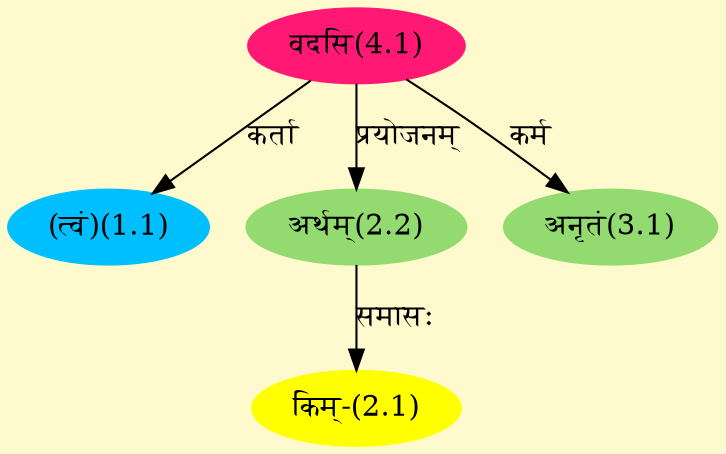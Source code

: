 digraph G{
rankdir=BT;
 compound=true;
 bgcolor="lemonchiffon1";
Node1_1 [style=filled, color="#00BFFF" label = "(त्वं)(1.1)"]
Node4_1 [style=filled, color="#FF1975" label = "वदसि(4.1)"]
Node2_1 [style=filled, color="#FFFF00" label = "किम्-(2.1)"]
Node2_2 [style=filled, color="#93DB70" label = "अर्थम्(2.2)"]
Node3_1 [style=filled, color="#93DB70" label = "अनृतं(3.1)"]
/* Start of Relations section */

Node1_1 -> Node4_1 [  label="कर्ता"  dir="back" ]
Node2_1 -> Node2_2 [  label="समासः"  dir="back" ]
Node2_2 -> Node4_1 [  label="प्रयोजनम्"  dir="back" ]
Node3_1 -> Node4_1 [  label="कर्म"  dir="back" ]
}
